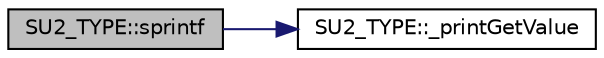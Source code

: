 digraph "SU2_TYPE::sprintf"
{
 // LATEX_PDF_SIZE
  edge [fontname="Helvetica",fontsize="10",labelfontname="Helvetica",labelfontsize="10"];
  node [fontname="Helvetica",fontsize="10",shape=record];
  rankdir="LR";
  Node1 [label="SU2_TYPE::sprintf",height=0.2,width=0.4,color="black", fillcolor="grey75", style="filled", fontcolor="black",tooltip="Wrapper to sprintf to be able to print active types and AD expressions."];
  Node1 -> Node2 [color="midnightblue",fontsize="10",style="solid",fontname="Helvetica"];
  Node2 [label="SU2_TYPE::_printGetValue",height=0.2,width=0.4,color="black", fillcolor="white", style="filled",URL="$namespaceSU2__TYPE.html#a654a4b9c462ef1b0c19e18ee490262c6",tooltip=" "];
}
